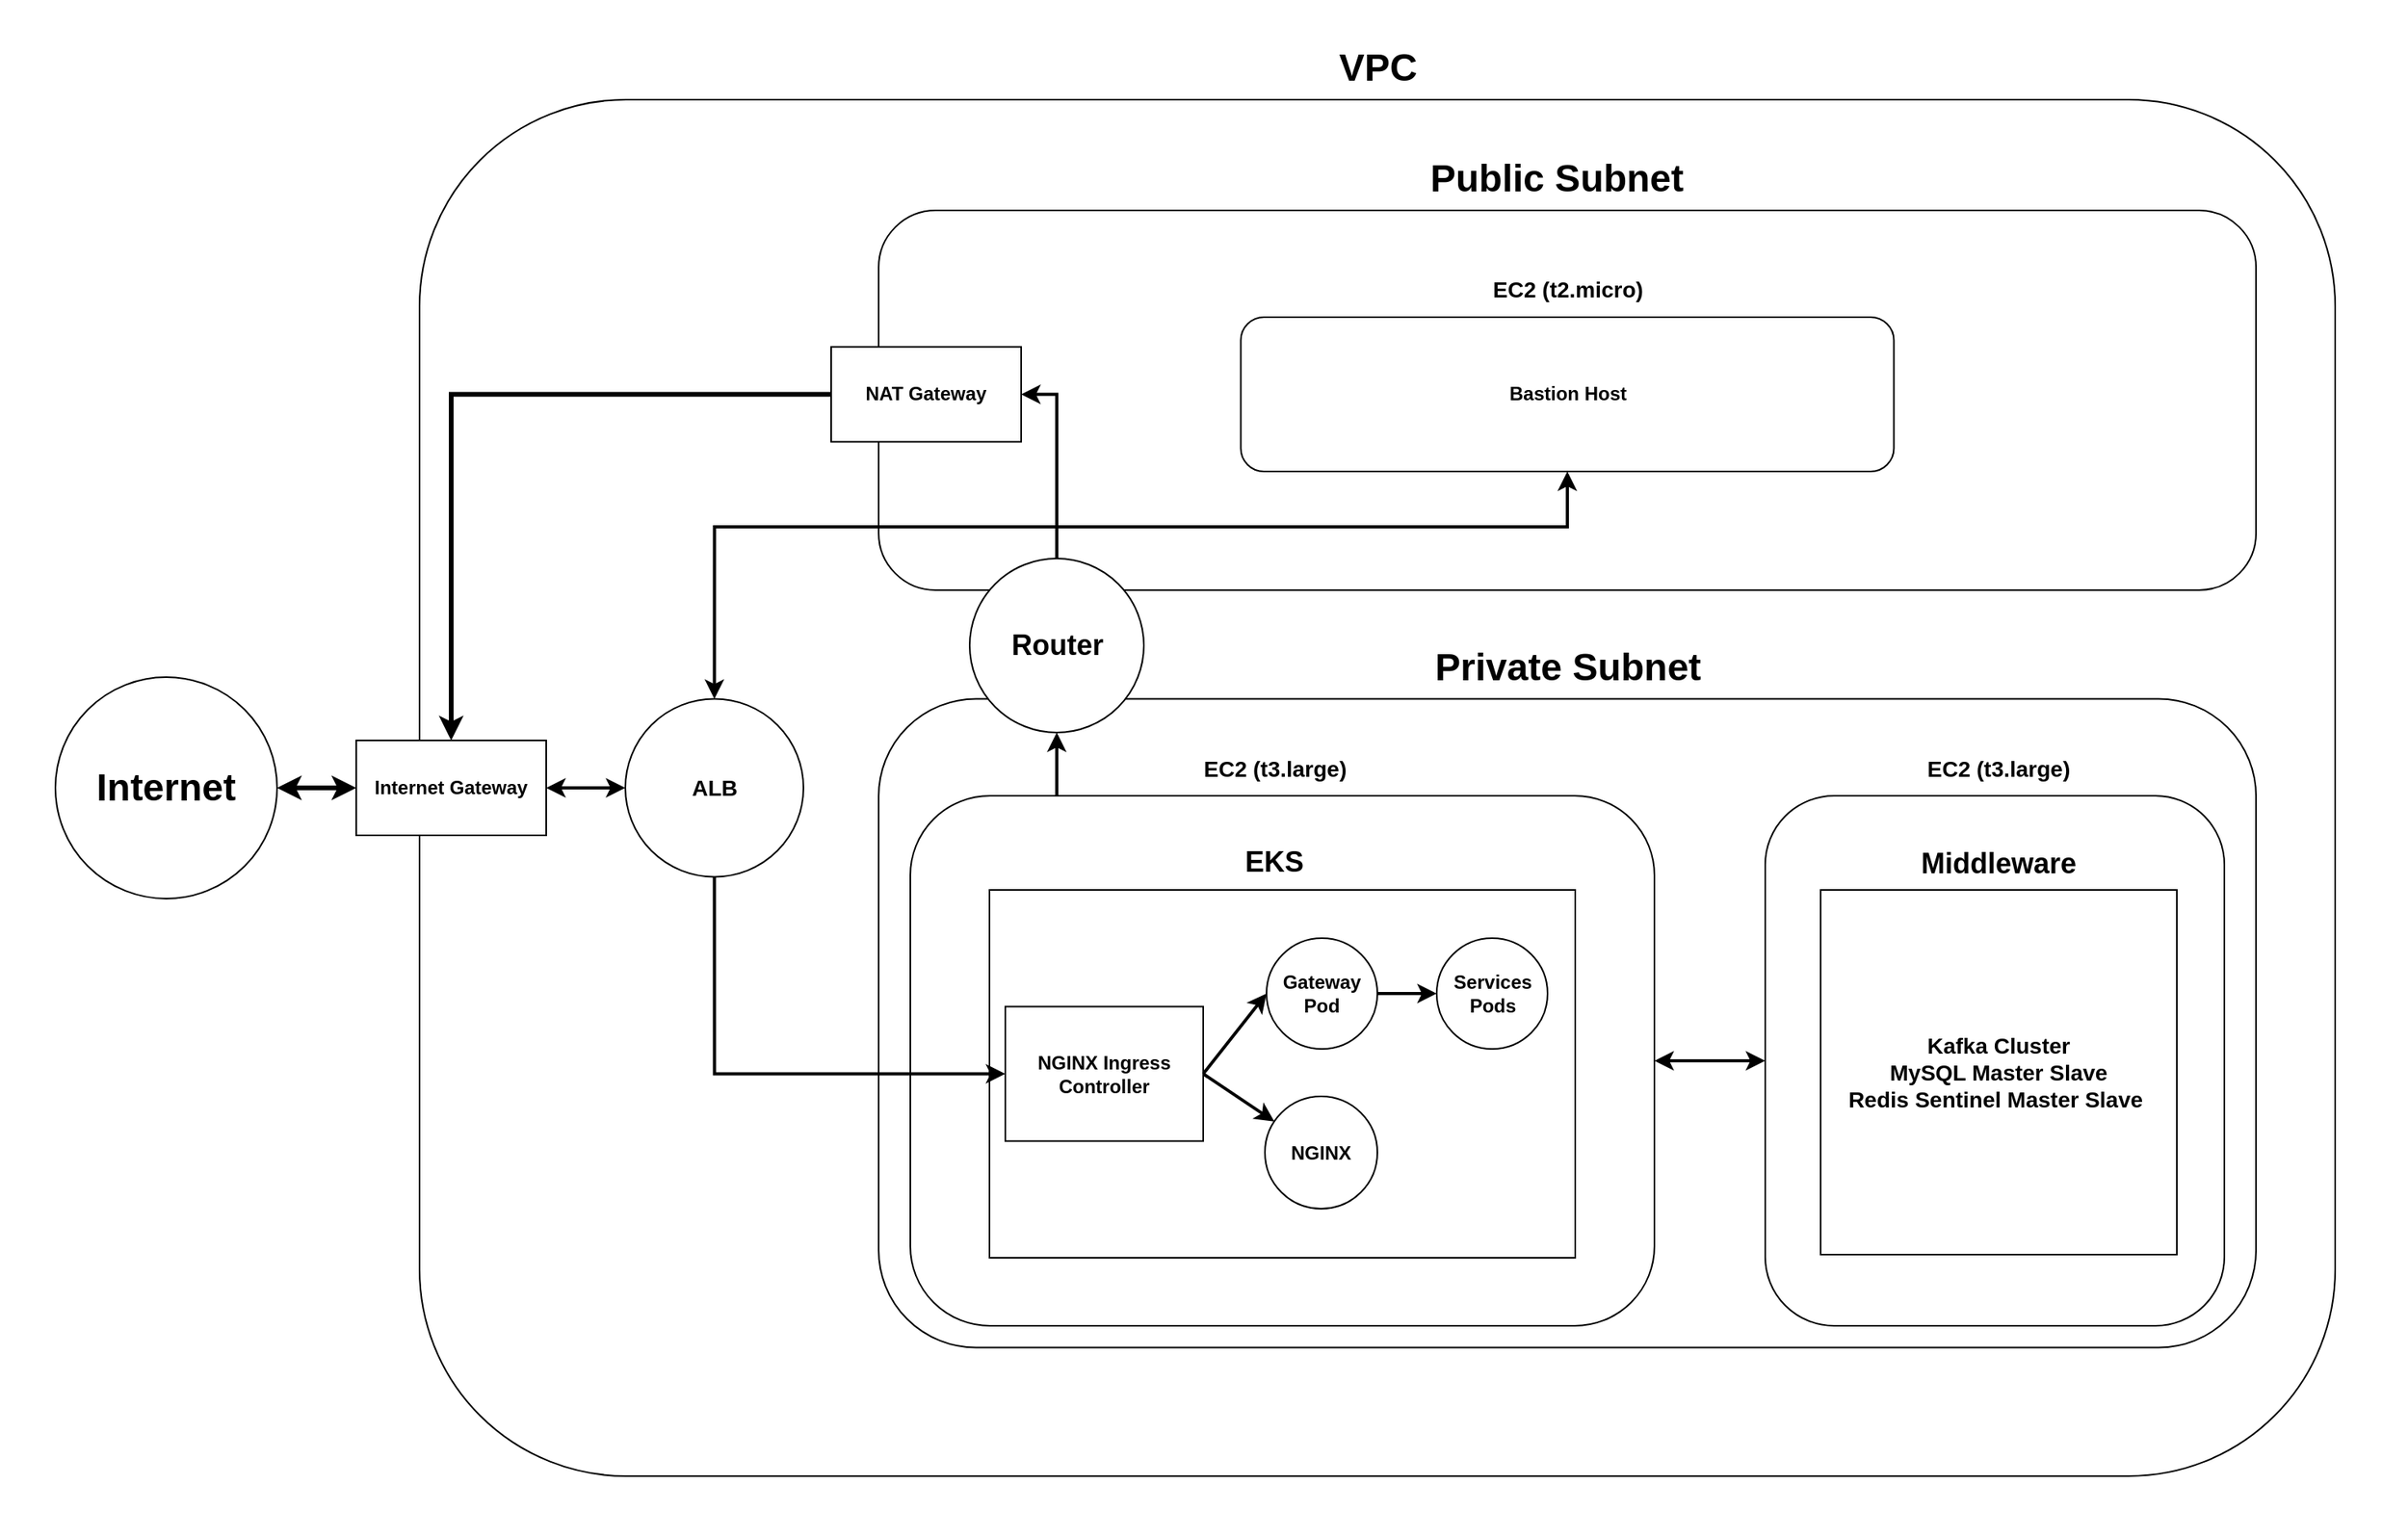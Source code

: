 <mxfile version="24.6.5" type="device">
  <diagram id="C5RBs43oDa-KdzZeNtuy" name="Page-1">
    <mxGraphModel dx="2894" dy="1636" grid="1" gridSize="10" guides="1" tooltips="1" connect="1" arrows="1" fold="1" page="1" pageScale="1" pageWidth="1600" pageHeight="1200" math="0" shadow="0">
      <root>
        <mxCell id="WIyWlLk6GJQsqaUBKTNV-0" />
        <mxCell id="WIyWlLk6GJQsqaUBKTNV-1" parent="WIyWlLk6GJQsqaUBKTNV-0" />
        <mxCell id="4o_Qv39By_MiRMADeVs5-8" value="" style="rounded=0;whiteSpace=wrap;html=1;strokeColor=none;" vertex="1" parent="WIyWlLk6GJQsqaUBKTNV-1">
          <mxGeometry x="40" y="127.5" width="1520" height="970" as="geometry" />
        </mxCell>
        <mxCell id="HDoZhAlOHdr3i28oka9N-3" value="" style="rounded=1;whiteSpace=wrap;html=1;movable=1;resizable=1;rotatable=1;deletable=1;editable=1;locked=0;connectable=1;" parent="WIyWlLk6GJQsqaUBKTNV-1" vertex="1">
          <mxGeometry x="305" y="190" width="1210" height="870" as="geometry" />
        </mxCell>
        <mxCell id="HDoZhAlOHdr3i28oka9N-4" value="VPC" style="text;strokeColor=none;fillColor=none;html=1;fontSize=24;fontStyle=1;verticalAlign=middle;align=center;" parent="WIyWlLk6GJQsqaUBKTNV-1" vertex="1">
          <mxGeometry x="860" y="150" width="100" height="40" as="geometry" />
        </mxCell>
        <mxCell id="HDoZhAlOHdr3i28oka9N-10" value="" style="rounded=1;whiteSpace=wrap;html=1;movable=1;resizable=1;rotatable=1;deletable=1;editable=1;locked=0;connectable=1;" parent="WIyWlLk6GJQsqaUBKTNV-1" vertex="1">
          <mxGeometry x="595" y="260" width="870" height="240" as="geometry" />
        </mxCell>
        <mxCell id="HDoZhAlOHdr3i28oka9N-11" value="" style="rounded=1;whiteSpace=wrap;html=1;movable=1;resizable=1;rotatable=1;deletable=1;editable=1;locked=0;connectable=1;" parent="WIyWlLk6GJQsqaUBKTNV-1" vertex="1">
          <mxGeometry x="595" y="568.75" width="870" height="410" as="geometry" />
        </mxCell>
        <mxCell id="HDoZhAlOHdr3i28oka9N-60" style="edgeStyle=orthogonalEdgeStyle;rounded=0;orthogonalLoop=1;jettySize=auto;html=1;exitX=0.5;exitY=0;exitDx=0;exitDy=0;entryX=1;entryY=0.5;entryDx=0;entryDy=0;strokeWidth=2;" parent="WIyWlLk6GJQsqaUBKTNV-1" source="HDoZhAlOHdr3i28oka9N-12" target="HDoZhAlOHdr3i28oka9N-19" edge="1">
          <mxGeometry relative="1" as="geometry" />
        </mxCell>
        <mxCell id="HDoZhAlOHdr3i28oka9N-12" value="&lt;b&gt;&lt;font style=&quot;font-size: 18px;&quot;&gt;Router&lt;/font&gt;&lt;/b&gt;" style="ellipse;whiteSpace=wrap;html=1;aspect=fixed;" parent="WIyWlLk6GJQsqaUBKTNV-1" vertex="1">
          <mxGeometry x="652.5" y="480" width="110" height="110" as="geometry" />
        </mxCell>
        <mxCell id="HDoZhAlOHdr3i28oka9N-13" value="Public Subnet" style="text;strokeColor=none;fillColor=none;html=1;fontSize=24;fontStyle=1;verticalAlign=middle;align=center;" parent="WIyWlLk6GJQsqaUBKTNV-1" vertex="1">
          <mxGeometry x="915" y="220" width="215" height="40" as="geometry" />
        </mxCell>
        <mxCell id="HDoZhAlOHdr3i28oka9N-14" value="Private Subnet" style="text;strokeColor=none;fillColor=none;html=1;fontSize=24;fontStyle=1;verticalAlign=middle;align=center;" parent="WIyWlLk6GJQsqaUBKTNV-1" vertex="1">
          <mxGeometry x="922.5" y="528.75" width="215" height="40" as="geometry" />
        </mxCell>
        <mxCell id="HDoZhAlOHdr3i28oka9N-16" value="&lt;b&gt;Internet Gateway&lt;/b&gt;" style="rounded=0;whiteSpace=wrap;html=1;" parent="WIyWlLk6GJQsqaUBKTNV-1" vertex="1">
          <mxGeometry x="265" y="595" width="120" height="60" as="geometry" />
        </mxCell>
        <mxCell id="HDoZhAlOHdr3i28oka9N-29" style="edgeStyle=orthogonalEdgeStyle;rounded=0;orthogonalLoop=1;jettySize=auto;html=1;strokeWidth=2;exitX=0.087;exitY=0;exitDx=0;exitDy=0;exitPerimeter=0;" parent="WIyWlLk6GJQsqaUBKTNV-1" source="HDoZhAlOHdr3i28oka9N-18" target="HDoZhAlOHdr3i28oka9N-12" edge="1">
          <mxGeometry relative="1" as="geometry">
            <mxPoint x="688" y="670" as="sourcePoint" />
            <Array as="points" />
          </mxGeometry>
        </mxCell>
        <mxCell id="HDoZhAlOHdr3i28oka9N-71" style="edgeStyle=orthogonalEdgeStyle;rounded=0;orthogonalLoop=1;jettySize=auto;html=1;exitX=1;exitY=0.5;exitDx=0;exitDy=0;entryX=0;entryY=0.5;entryDx=0;entryDy=0;startArrow=classic;startFill=1;strokeWidth=2;" parent="WIyWlLk6GJQsqaUBKTNV-1" source="HDoZhAlOHdr3i28oka9N-62" target="HDoZhAlOHdr3i28oka9N-64" edge="1">
          <mxGeometry relative="1" as="geometry" />
        </mxCell>
        <mxCell id="HDoZhAlOHdr3i28oka9N-62" value="" style="rounded=1;whiteSpace=wrap;html=1;" parent="WIyWlLk6GJQsqaUBKTNV-1" vertex="1">
          <mxGeometry x="615" y="630" width="470" height="335" as="geometry" />
        </mxCell>
        <mxCell id="HDoZhAlOHdr3i28oka9N-18" value="" style="rounded=0;whiteSpace=wrap;html=1;" parent="WIyWlLk6GJQsqaUBKTNV-1" vertex="1">
          <mxGeometry x="665" y="689.5" width="370" height="232.5" as="geometry" />
        </mxCell>
        <mxCell id="HDoZhAlOHdr3i28oka9N-45" style="edgeStyle=orthogonalEdgeStyle;rounded=0;orthogonalLoop=1;jettySize=auto;html=1;exitX=0;exitY=0.5;exitDx=0;exitDy=0;entryX=0.5;entryY=0;entryDx=0;entryDy=0;strokeWidth=3;" parent="WIyWlLk6GJQsqaUBKTNV-1" source="HDoZhAlOHdr3i28oka9N-19" target="HDoZhAlOHdr3i28oka9N-16" edge="1">
          <mxGeometry relative="1" as="geometry" />
        </mxCell>
        <mxCell id="HDoZhAlOHdr3i28oka9N-19" value="&lt;b&gt;NAT Gateway&lt;/b&gt;" style="rounded=0;whiteSpace=wrap;html=1;" parent="WIyWlLk6GJQsqaUBKTNV-1" vertex="1">
          <mxGeometry x="565" y="346.25" width="120" height="60" as="geometry" />
        </mxCell>
        <mxCell id="HDoZhAlOHdr3i28oka9N-20" value="&lt;b&gt;NGINX Ingress Controller&lt;/b&gt;" style="rounded=0;whiteSpace=wrap;html=1;" parent="WIyWlLk6GJQsqaUBKTNV-1" vertex="1">
          <mxGeometry x="675" y="763.25" width="125" height="85" as="geometry" />
        </mxCell>
        <mxCell id="HDoZhAlOHdr3i28oka9N-27" value="&lt;b&gt;&lt;font style=&quot;font-size: 24px;&quot;&gt;Internet&lt;/font&gt;&lt;/b&gt;" style="ellipse;whiteSpace=wrap;html=1;aspect=fixed;" parent="WIyWlLk6GJQsqaUBKTNV-1" vertex="1">
          <mxGeometry x="75" y="555" width="140" height="140" as="geometry" />
        </mxCell>
        <mxCell id="HDoZhAlOHdr3i28oka9N-32" value="&lt;b&gt;Gateway Pod&lt;/b&gt;" style="ellipse;whiteSpace=wrap;html=1;aspect=fixed;" parent="WIyWlLk6GJQsqaUBKTNV-1" vertex="1">
          <mxGeometry x="840" y="720" width="70" height="70" as="geometry" />
        </mxCell>
        <mxCell id="HDoZhAlOHdr3i28oka9N-33" value="&lt;b&gt;&lt;font style=&quot;font-size: 18px;&quot;&gt;EKS&lt;/font&gt;&lt;/b&gt;" style="text;html=1;align=center;verticalAlign=middle;whiteSpace=wrap;rounded=0;" parent="WIyWlLk6GJQsqaUBKTNV-1" vertex="1">
          <mxGeometry x="790" y="655" width="110" height="34.5" as="geometry" />
        </mxCell>
        <mxCell id="HDoZhAlOHdr3i28oka9N-34" value="&lt;font style=&quot;font-size: 14px;&quot;&gt;&lt;b&gt;EC2&lt;/b&gt;&lt;b&gt;&amp;nbsp;(t2.micro)&lt;/b&gt;&lt;/font&gt;" style="text;html=1;align=center;verticalAlign=middle;whiteSpace=wrap;rounded=0;" parent="WIyWlLk6GJQsqaUBKTNV-1" vertex="1">
          <mxGeometry x="947.5" y="292.5" width="165" height="35" as="geometry" />
        </mxCell>
        <mxCell id="HDoZhAlOHdr3i28oka9N-37" value="" style="endArrow=classic;html=1;rounded=0;exitX=1;exitY=0.5;exitDx=0;exitDy=0;entryX=0;entryY=0.5;entryDx=0;entryDy=0;strokeWidth=2;" parent="WIyWlLk6GJQsqaUBKTNV-1" source="HDoZhAlOHdr3i28oka9N-20" target="HDoZhAlOHdr3i28oka9N-32" edge="1">
          <mxGeometry width="50" height="50" relative="1" as="geometry">
            <mxPoint x="885" y="839.5" as="sourcePoint" />
            <mxPoint x="935" y="789.5" as="targetPoint" />
          </mxGeometry>
        </mxCell>
        <mxCell id="HDoZhAlOHdr3i28oka9N-43" style="edgeStyle=orthogonalEdgeStyle;rounded=0;orthogonalLoop=1;jettySize=auto;html=1;exitX=0.5;exitY=0;exitDx=0;exitDy=0;entryX=0.5;entryY=1;entryDx=0;entryDy=0;strokeWidth=2;startArrow=classic;startFill=1;" parent="WIyWlLk6GJQsqaUBKTNV-1" source="HDoZhAlOHdr3i28oka9N-38" target="HDoZhAlOHdr3i28oka9N-69" edge="1">
          <mxGeometry relative="1" as="geometry">
            <mxPoint x="845" y="420" as="targetPoint" />
            <Array as="points">
              <mxPoint x="491" y="460" />
              <mxPoint x="1030" y="460" />
            </Array>
          </mxGeometry>
        </mxCell>
        <mxCell id="HDoZhAlOHdr3i28oka9N-44" style="edgeStyle=orthogonalEdgeStyle;rounded=0;orthogonalLoop=1;jettySize=auto;html=1;exitX=0.5;exitY=1;exitDx=0;exitDy=0;strokeWidth=2;entryX=0;entryY=0.5;entryDx=0;entryDy=0;" parent="WIyWlLk6GJQsqaUBKTNV-1" source="HDoZhAlOHdr3i28oka9N-38" target="HDoZhAlOHdr3i28oka9N-20" edge="1">
          <mxGeometry relative="1" as="geometry" />
        </mxCell>
        <mxCell id="HDoZhAlOHdr3i28oka9N-38" value="&lt;font style=&quot;font-size: 14px;&quot;&gt;&lt;b&gt;ALB&lt;/b&gt;&lt;/font&gt;" style="ellipse;whiteSpace=wrap;html=1;aspect=fixed;" parent="WIyWlLk6GJQsqaUBKTNV-1" vertex="1">
          <mxGeometry x="435" y="568.75" width="112.5" height="112.5" as="geometry" />
        </mxCell>
        <mxCell id="HDoZhAlOHdr3i28oka9N-58" value="" style="endArrow=classic;startArrow=classic;html=1;rounded=0;exitX=1;exitY=0.5;exitDx=0;exitDy=0;entryX=0;entryY=0.5;entryDx=0;entryDy=0;strokeWidth=3;" parent="WIyWlLk6GJQsqaUBKTNV-1" source="HDoZhAlOHdr3i28oka9N-27" target="HDoZhAlOHdr3i28oka9N-16" edge="1">
          <mxGeometry width="50" height="50" relative="1" as="geometry">
            <mxPoint x="215" y="590" as="sourcePoint" />
            <mxPoint x="245" y="580" as="targetPoint" />
          </mxGeometry>
        </mxCell>
        <mxCell id="HDoZhAlOHdr3i28oka9N-59" value="" style="endArrow=classic;html=1;rounded=0;exitX=1;exitY=0.5;exitDx=0;exitDy=0;entryX=0;entryY=0.5;entryDx=0;entryDy=0;strokeWidth=2;startArrow=classic;startFill=1;endFill=1;" parent="WIyWlLk6GJQsqaUBKTNV-1" source="HDoZhAlOHdr3i28oka9N-16" target="HDoZhAlOHdr3i28oka9N-38" edge="1">
          <mxGeometry width="50" height="50" relative="1" as="geometry">
            <mxPoint x="405" y="560" as="sourcePoint" />
            <mxPoint x="455" y="510" as="targetPoint" />
          </mxGeometry>
        </mxCell>
        <mxCell id="HDoZhAlOHdr3i28oka9N-63" value="&lt;font style=&quot;font-size: 14px;&quot;&gt;&lt;b&gt;EC2&lt;/b&gt;&lt;b&gt;&amp;nbsp;(t3.large)&lt;/b&gt;&lt;/font&gt;" style="text;html=1;align=center;verticalAlign=middle;whiteSpace=wrap;rounded=0;" parent="WIyWlLk6GJQsqaUBKTNV-1" vertex="1">
          <mxGeometry x="762.5" y="595" width="165" height="35" as="geometry" />
        </mxCell>
        <mxCell id="HDoZhAlOHdr3i28oka9N-64" value="" style="rounded=1;whiteSpace=wrap;html=1;" parent="WIyWlLk6GJQsqaUBKTNV-1" vertex="1">
          <mxGeometry x="1155" y="630" width="290" height="335" as="geometry" />
        </mxCell>
        <mxCell id="HDoZhAlOHdr3i28oka9N-65" value="&lt;font style=&quot;font-size: 14px;&quot;&gt;&lt;b&gt;EC2&lt;/b&gt;&lt;b&gt;&amp;nbsp;(t3.large)&lt;/b&gt;&lt;/font&gt;" style="text;html=1;align=center;verticalAlign=middle;whiteSpace=wrap;rounded=0;" parent="WIyWlLk6GJQsqaUBKTNV-1" vertex="1">
          <mxGeometry x="1220" y="595" width="165" height="35" as="geometry" />
        </mxCell>
        <mxCell id="HDoZhAlOHdr3i28oka9N-67" value="&lt;b&gt;&lt;font style=&quot;font-size: 14px;&quot;&gt;Kafka Cluster&lt;br&gt;MySQL Master Slave&lt;br&gt;Redis Sentinel Master Slave&amp;nbsp;&lt;/font&gt;&lt;/b&gt;" style="rounded=0;whiteSpace=wrap;html=1;" parent="WIyWlLk6GJQsqaUBKTNV-1" vertex="1">
          <mxGeometry x="1190" y="689.5" width="225" height="230.5" as="geometry" />
        </mxCell>
        <mxCell id="HDoZhAlOHdr3i28oka9N-68" value="&lt;font style=&quot;font-size: 18px;&quot;&gt;&lt;b&gt;Middleware&lt;/b&gt;&lt;/font&gt;" style="text;html=1;align=center;verticalAlign=middle;whiteSpace=wrap;rounded=0;" parent="WIyWlLk6GJQsqaUBKTNV-1" vertex="1">
          <mxGeometry x="1241.25" y="656.75" width="122.5" height="32.75" as="geometry" />
        </mxCell>
        <mxCell id="HDoZhAlOHdr3i28oka9N-69" value="&lt;b&gt;Bastion Host&lt;/b&gt;" style="rounded=1;whiteSpace=wrap;html=1;" parent="WIyWlLk6GJQsqaUBKTNV-1" vertex="1">
          <mxGeometry x="823.75" y="327.5" width="412.5" height="97.5" as="geometry" />
        </mxCell>
        <mxCell id="4o_Qv39By_MiRMADeVs5-1" value="&lt;b&gt;NGINX&lt;/b&gt;" style="ellipse;whiteSpace=wrap;html=1;aspect=fixed;" vertex="1" parent="WIyWlLk6GJQsqaUBKTNV-1">
          <mxGeometry x="839" y="820" width="71" height="71" as="geometry" />
        </mxCell>
        <mxCell id="4o_Qv39By_MiRMADeVs5-2" value="" style="endArrow=classic;html=1;rounded=0;strokeWidth=2;exitX=1;exitY=0.5;exitDx=0;exitDy=0;" edge="1" parent="WIyWlLk6GJQsqaUBKTNV-1" source="HDoZhAlOHdr3i28oka9N-20" target="4o_Qv39By_MiRMADeVs5-1">
          <mxGeometry width="50" height="50" relative="1" as="geometry">
            <mxPoint x="860" y="810" as="sourcePoint" />
            <mxPoint x="927" y="798.25" as="targetPoint" />
          </mxGeometry>
        </mxCell>
        <mxCell id="4o_Qv39By_MiRMADeVs5-4" value="&lt;b&gt;Services Pods&lt;/b&gt;" style="ellipse;whiteSpace=wrap;html=1;aspect=fixed;" vertex="1" parent="WIyWlLk6GJQsqaUBKTNV-1">
          <mxGeometry x="947.5" y="720" width="70" height="70" as="geometry" />
        </mxCell>
        <mxCell id="4o_Qv39By_MiRMADeVs5-7" value="" style="endArrow=classic;html=1;rounded=0;strokeWidth=2;" edge="1" parent="WIyWlLk6GJQsqaUBKTNV-1" source="HDoZhAlOHdr3i28oka9N-32" target="4o_Qv39By_MiRMADeVs5-4">
          <mxGeometry width="50" height="50" relative="1" as="geometry">
            <mxPoint x="910" y="821" as="sourcePoint" />
            <mxPoint x="940" y="760" as="targetPoint" />
          </mxGeometry>
        </mxCell>
      </root>
    </mxGraphModel>
  </diagram>
</mxfile>
